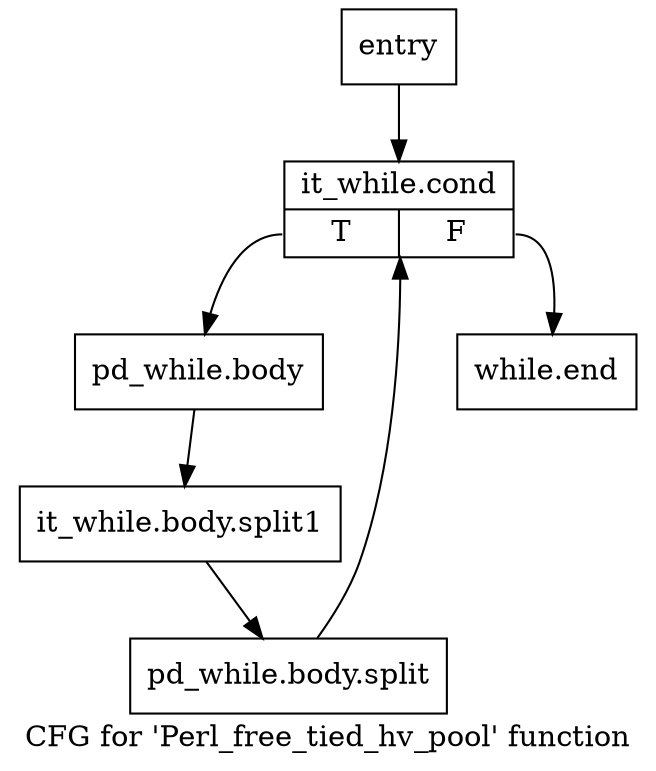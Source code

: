 digraph "CFG for 'Perl_free_tied_hv_pool' function" {
	label="CFG for 'Perl_free_tied_hv_pool' function";

	Node0x25cf900 [shape=record,label="{entry}"];
	Node0x25cf900 -> Node0x25cf950;
	Node0x25cf950 [shape=record,label="{it_while.cond|{<s0>T|<s1>F}}"];
	Node0x25cf950:s0 -> Node0x25cf9a0;
	Node0x25cf950:s1 -> Node0x25cf9f0;
	Node0x25cf9a0 [shape=record,label="{pd_while.body}"];
	Node0x25cf9a0 -> Node0x3fa1ec0;
	Node0x3fa1ec0 [shape=record,label="{it_while.body.split1}"];
	Node0x3fa1ec0 -> Node0x4017a90;
	Node0x4017a90 [shape=record,label="{pd_while.body.split}"];
	Node0x4017a90 -> Node0x25cf950;
	Node0x25cf9f0 [shape=record,label="{while.end}"];
}
